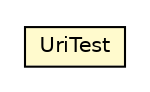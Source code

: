 #!/usr/local/bin/dot
#
# Class diagram 
# Generated by UMLGraph version R5_6-24-gf6e263 (http://www.umlgraph.org/)
#

digraph G {
	edge [fontname="Helvetica",fontsize=10,labelfontname="Helvetica",labelfontsize=10];
	node [fontname="Helvetica",fontsize=10,shape=plaintext];
	nodesep=0.25;
	ranksep=0.5;
	// net.trajano.auth.test.UriTest
	c132 [label=<<table title="net.trajano.auth.test.UriTest" border="0" cellborder="1" cellspacing="0" cellpadding="2" port="p" bgcolor="lemonChiffon" href="./UriTest.html">
		<tr><td><table border="0" cellspacing="0" cellpadding="1">
<tr><td align="center" balign="center"> UriTest </td></tr>
		</table></td></tr>
		</table>>, URL="./UriTest.html", fontname="Helvetica", fontcolor="black", fontsize=10.0];
}

